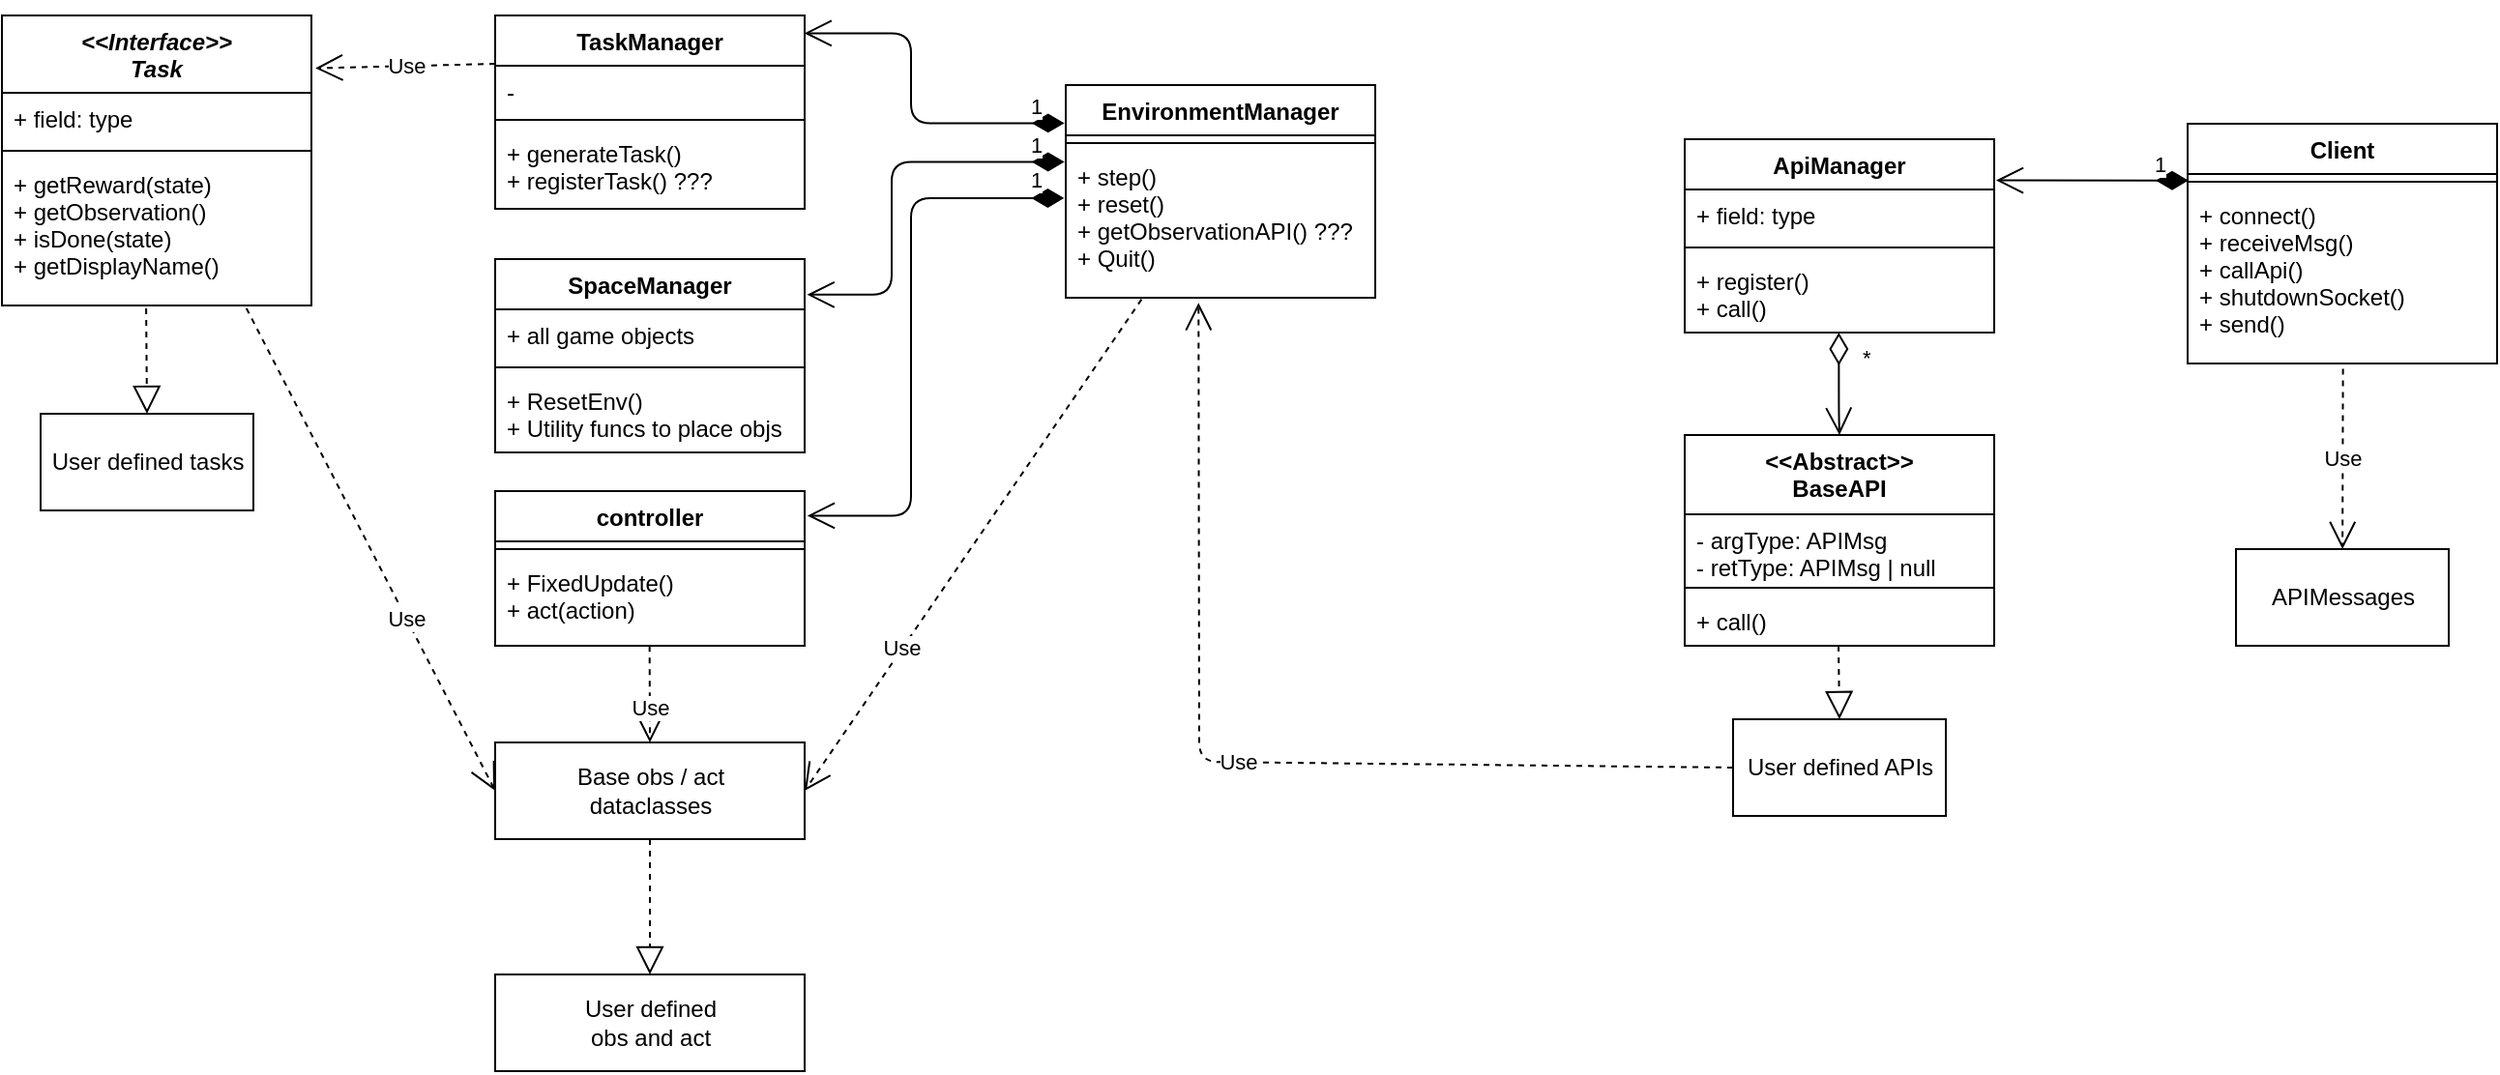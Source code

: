 <mxfile>
    <diagram id="Kad9UA3KYufTcBPw6T0t" name="Page-1">
        <mxGraphModel dx="733" dy="410" grid="1" gridSize="10" guides="1" tooltips="1" connect="1" arrows="1" fold="1" page="1" pageScale="1" pageWidth="850" pageHeight="1100" math="0" shadow="0">
            <root>
                <mxCell id="0"/>
                <mxCell id="1" parent="0"/>
                <mxCell id="2" value="EnvironmentManager" style="swimlane;fontStyle=1;align=center;verticalAlign=top;childLayout=stackLayout;horizontal=1;startSize=26;horizontalStack=0;resizeParent=1;resizeParentMax=0;resizeLast=0;collapsible=1;marginBottom=0;" parent="1" vertex="1">
                    <mxGeometry x="640" y="180" width="160" height="110" as="geometry"/>
                </mxCell>
                <mxCell id="4" value="" style="line;strokeWidth=1;fillColor=none;align=left;verticalAlign=middle;spacingTop=-1;spacingLeft=3;spacingRight=3;rotatable=0;labelPosition=right;points=[];portConstraint=eastwest;strokeColor=inherit;" parent="2" vertex="1">
                    <mxGeometry y="26" width="160" height="8" as="geometry"/>
                </mxCell>
                <mxCell id="5" value="+ step()&#10;+ reset()&#10;+ getObservationAPI() ???&#10;+ Quit()" style="text;strokeColor=none;fillColor=none;align=left;verticalAlign=top;spacingLeft=4;spacingRight=4;overflow=hidden;rotatable=0;points=[[0,0.5],[1,0.5]];portConstraint=eastwest;" parent="2" vertex="1">
                    <mxGeometry y="34" width="160" height="76" as="geometry"/>
                </mxCell>
                <mxCell id="12" value="1" style="endArrow=open;html=1;endSize=12;startArrow=diamondThin;startSize=14;startFill=1;edgeStyle=orthogonalEdgeStyle;align=left;verticalAlign=bottom;exitX=-0.004;exitY=0.075;exitDx=0;exitDy=0;exitPerimeter=0;entryX=1.008;entryY=0.184;entryDx=0;entryDy=0;entryPerimeter=0;" parent="1" source="5" target="7" edge="1">
                    <mxGeometry x="-0.808" relative="1" as="geometry">
                        <mxPoint x="300" y="320" as="sourcePoint"/>
                        <mxPoint x="460" y="320" as="targetPoint"/>
                        <mxPoint as="offset"/>
                        <Array as="points">
                            <mxPoint x="550" y="220"/>
                            <mxPoint x="550" y="288"/>
                        </Array>
                    </mxGeometry>
                </mxCell>
                <mxCell id="17" value="1" style="endArrow=open;html=1;endSize=12;startArrow=diamondThin;startSize=14;startFill=1;edgeStyle=orthogonalEdgeStyle;align=left;verticalAlign=bottom;entryX=0.999;entryY=0.092;entryDx=0;entryDy=0;entryPerimeter=0;exitX=-0.004;exitY=0.179;exitDx=0;exitDy=0;exitPerimeter=0;" parent="1" target="13" edge="1" source="2">
                    <mxGeometry x="-0.786" relative="1" as="geometry">
                        <mxPoint x="610" y="250" as="sourcePoint"/>
                        <mxPoint x="440" y="379" as="targetPoint"/>
                        <mxPoint as="offset"/>
                        <Array as="points">
                            <mxPoint x="560" y="200"/>
                            <mxPoint x="560" y="153"/>
                        </Array>
                    </mxGeometry>
                </mxCell>
                <mxCell id="18" value="controller" style="swimlane;fontStyle=1;align=center;verticalAlign=top;childLayout=stackLayout;horizontal=1;startSize=26;horizontalStack=0;resizeParent=1;resizeParentMax=0;resizeLast=0;collapsible=1;marginBottom=0;" parent="1" vertex="1">
                    <mxGeometry x="345" y="390" width="160" height="80" as="geometry"/>
                </mxCell>
                <mxCell id="20" value="" style="line;strokeWidth=1;fillColor=none;align=left;verticalAlign=middle;spacingTop=-1;spacingLeft=3;spacingRight=3;rotatable=0;labelPosition=right;points=[];portConstraint=eastwest;strokeColor=inherit;" parent="18" vertex="1">
                    <mxGeometry y="26" width="160" height="8" as="geometry"/>
                </mxCell>
                <mxCell id="21" value="+ FixedUpdate()&#10;+ act(action)" style="text;strokeColor=none;fillColor=none;align=left;verticalAlign=top;spacingLeft=4;spacingRight=4;overflow=hidden;rotatable=0;points=[[0,0.5],[1,0.5]];portConstraint=eastwest;" parent="18" vertex="1">
                    <mxGeometry y="34" width="160" height="46" as="geometry"/>
                </mxCell>
                <mxCell id="22" value="1" style="endArrow=open;html=1;endSize=12;startArrow=diamondThin;startSize=14;startFill=1;edgeStyle=orthogonalEdgeStyle;align=left;verticalAlign=bottom;exitX=-0.005;exitY=0.322;exitDx=0;exitDy=0;exitPerimeter=0;entryX=1.009;entryY=0.159;entryDx=0;entryDy=0;entryPerimeter=0;" parent="1" source="5" target="18" edge="1">
                    <mxGeometry x="-0.871" relative="1" as="geometry">
                        <mxPoint x="261.12" y="255.534" as="sourcePoint"/>
                        <mxPoint x="560" y="510" as="targetPoint"/>
                        <mxPoint as="offset"/>
                        <Array as="points">
                            <mxPoint x="560" y="238"/>
                            <mxPoint x="560" y="403"/>
                        </Array>
                    </mxGeometry>
                </mxCell>
                <mxCell id="23" value="Client" style="swimlane;fontStyle=1;align=center;verticalAlign=top;childLayout=stackLayout;horizontal=1;startSize=26;horizontalStack=0;resizeParent=1;resizeParentMax=0;resizeLast=0;collapsible=1;marginBottom=0;" parent="1" vertex="1">
                    <mxGeometry x="1220" y="200" width="160" height="124" as="geometry"/>
                </mxCell>
                <mxCell id="25" value="" style="line;strokeWidth=1;fillColor=none;align=left;verticalAlign=middle;spacingTop=-1;spacingLeft=3;spacingRight=3;rotatable=0;labelPosition=right;points=[];portConstraint=eastwest;strokeColor=inherit;" parent="23" vertex="1">
                    <mxGeometry y="26" width="160" height="8" as="geometry"/>
                </mxCell>
                <mxCell id="26" value="+ connect()&#10;+ receiveMsg()&#10;+ callApi()&#10;+ shutdownSocket()&#10;+ send()" style="text;strokeColor=none;fillColor=none;align=left;verticalAlign=top;spacingLeft=4;spacingRight=4;overflow=hidden;rotatable=0;points=[[0,0.5],[1,0.5]];portConstraint=eastwest;" parent="23" vertex="1">
                    <mxGeometry y="34" width="160" height="90" as="geometry"/>
                </mxCell>
                <mxCell id="27" value="ApiManager" style="swimlane;fontStyle=1;align=center;verticalAlign=top;childLayout=stackLayout;horizontal=1;startSize=26;horizontalStack=0;resizeParent=1;resizeParentMax=0;resizeLast=0;collapsible=1;marginBottom=0;" parent="1" vertex="1">
                    <mxGeometry x="960" y="208" width="160" height="100" as="geometry"/>
                </mxCell>
                <mxCell id="28" value="+ field: type" style="text;strokeColor=none;fillColor=none;align=left;verticalAlign=top;spacingLeft=4;spacingRight=4;overflow=hidden;rotatable=0;points=[[0,0.5],[1,0.5]];portConstraint=eastwest;" parent="27" vertex="1">
                    <mxGeometry y="26" width="160" height="26" as="geometry"/>
                </mxCell>
                <mxCell id="29" value="" style="line;strokeWidth=1;fillColor=none;align=left;verticalAlign=middle;spacingTop=-1;spacingLeft=3;spacingRight=3;rotatable=0;labelPosition=right;points=[];portConstraint=eastwest;strokeColor=inherit;" parent="27" vertex="1">
                    <mxGeometry y="52" width="160" height="8" as="geometry"/>
                </mxCell>
                <mxCell id="30" value="+ register()&#10;+ call()" style="text;strokeColor=none;fillColor=none;align=left;verticalAlign=top;spacingLeft=4;spacingRight=4;overflow=hidden;rotatable=0;points=[[0,0.5],[1,0.5]];portConstraint=eastwest;" parent="27" vertex="1">
                    <mxGeometry y="60" width="160" height="40" as="geometry"/>
                </mxCell>
                <mxCell id="32" value="1" style="endArrow=open;html=1;endSize=12;startArrow=diamondThin;startSize=14;startFill=1;edgeStyle=orthogonalEdgeStyle;align=left;verticalAlign=bottom;entryX=1.006;entryY=0.213;entryDx=0;entryDy=0;entryPerimeter=0;exitX=0.003;exitY=0.416;exitDx=0;exitDy=0;exitPerimeter=0;" parent="1" source="25" target="27" edge="1">
                    <mxGeometry x="-0.612" y="1" relative="1" as="geometry">
                        <mxPoint x="1210" y="228" as="sourcePoint"/>
                        <mxPoint x="1070" y="228" as="targetPoint"/>
                        <mxPoint as="offset"/>
                    </mxGeometry>
                </mxCell>
                <mxCell id="33" value="APIMessages" style="html=1;" parent="1" vertex="1">
                    <mxGeometry x="1245" y="420" width="110" height="50" as="geometry"/>
                </mxCell>
                <mxCell id="34" value="Use" style="endArrow=open;endSize=12;dashed=1;html=1;exitX=0.502;exitY=1.031;exitDx=0;exitDy=0;exitPerimeter=0;" parent="1" source="26" target="33" edge="1">
                    <mxGeometry width="160" relative="1" as="geometry">
                        <mxPoint x="970" y="378" as="sourcePoint"/>
                        <mxPoint x="1130" y="378" as="targetPoint"/>
                    </mxGeometry>
                </mxCell>
                <mxCell id="36" value="&lt;&lt;Interface&gt;&gt;&#10;Task" style="swimlane;fontStyle=3;align=center;verticalAlign=top;childLayout=stackLayout;horizontal=1;startSize=40;horizontalStack=0;resizeParent=1;resizeParentMax=0;resizeLast=0;collapsible=1;marginBottom=0;" vertex="1" parent="1">
                    <mxGeometry x="90" y="144" width="160" height="150" as="geometry">
                        <mxRectangle x="160" y="350" width="120" height="40" as="alternateBounds"/>
                    </mxGeometry>
                </mxCell>
                <mxCell id="37" value="+ field: type" style="text;strokeColor=none;fillColor=none;align=left;verticalAlign=top;spacingLeft=4;spacingRight=4;overflow=hidden;rotatable=0;points=[[0,0.5],[1,0.5]];portConstraint=eastwest;" vertex="1" parent="36">
                    <mxGeometry y="40" width="160" height="26" as="geometry"/>
                </mxCell>
                <mxCell id="38" value="" style="line;strokeWidth=1;fillColor=none;align=left;verticalAlign=middle;spacingTop=-1;spacingLeft=3;spacingRight=3;rotatable=0;labelPosition=right;points=[];portConstraint=eastwest;strokeColor=inherit;" vertex="1" parent="36">
                    <mxGeometry y="66" width="160" height="8" as="geometry"/>
                </mxCell>
                <mxCell id="39" value="+ getReward(state)&#10;+ getObservation()&#10;+ isDone(state)&#10;+ getDisplayName()" style="text;strokeColor=none;fillColor=none;align=left;verticalAlign=top;spacingLeft=4;spacingRight=4;overflow=hidden;rotatable=0;points=[[0,0.5],[1,0.5]];portConstraint=eastwest;" vertex="1" parent="36">
                    <mxGeometry y="74" width="160" height="76" as="geometry"/>
                </mxCell>
                <mxCell id="41" value="" style="endArrow=block;dashed=1;endFill=0;endSize=12;html=1;exitX=0.466;exitY=1.019;exitDx=0;exitDy=0;exitPerimeter=0;entryX=0.5;entryY=0;entryDx=0;entryDy=0;" edge="1" parent="1" source="39" target="42">
                    <mxGeometry width="160" relative="1" as="geometry">
                        <mxPoint x="120" y="510" as="sourcePoint"/>
                        <mxPoint x="175" y="520" as="targetPoint"/>
                    </mxGeometry>
                </mxCell>
                <mxCell id="42" value="User defined tasks" style="html=1;" vertex="1" parent="1">
                    <mxGeometry x="110" y="350" width="110" height="50" as="geometry"/>
                </mxCell>
                <mxCell id="44" value="Use" style="endArrow=open;endSize=12;dashed=1;html=1;exitX=0;exitY=0.25;exitDx=0;exitDy=0;entryX=1.013;entryY=0.182;entryDx=0;entryDy=0;entryPerimeter=0;" edge="1" parent="1" source="13" target="36">
                    <mxGeometry width="160" relative="1" as="geometry">
                        <mxPoint x="20" y="530" as="sourcePoint"/>
                        <mxPoint x="180" y="530" as="targetPoint"/>
                    </mxGeometry>
                </mxCell>
                <mxCell id="49" value="Use" style="endArrow=open;endSize=12;dashed=1;html=1;exitX=0.245;exitY=1.011;exitDx=0;exitDy=0;entryX=1;entryY=0.5;entryDx=0;entryDy=0;exitPerimeter=0;" edge="1" parent="1" source="5" target="46">
                    <mxGeometry x="0.422" width="160" relative="1" as="geometry">
                        <mxPoint x="1246" y="337.71" as="sourcePoint"/>
                        <mxPoint x="590" y="-180" as="targetPoint"/>
                        <Array as="points"/>
                        <mxPoint as="offset"/>
                    </mxGeometry>
                </mxCell>
                <mxCell id="46" value="Base obs / act&lt;br&gt;dataclasses" style="html=1;" vertex="1" parent="1">
                    <mxGeometry x="345" y="520" width="160" height="50" as="geometry"/>
                </mxCell>
                <mxCell id="48" value="" style="endArrow=block;dashed=1;endFill=0;endSize=12;html=1;entryX=0.5;entryY=0;entryDx=0;entryDy=0;exitX=0.5;exitY=1;exitDx=0;exitDy=0;" edge="1" parent="1" source="46" target="47">
                    <mxGeometry width="160" relative="1" as="geometry">
                        <mxPoint x="230" y="530" as="sourcePoint"/>
                        <mxPoint x="365" y="530" as="targetPoint"/>
                    </mxGeometry>
                </mxCell>
                <mxCell id="47" value="User defined&lt;br&gt;obs and act" style="html=1;" vertex="1" parent="1">
                    <mxGeometry x="345" y="640" width="160" height="50" as="geometry"/>
                </mxCell>
                <mxCell id="53" value="Use" style="endArrow=open;endSize=12;dashed=1;html=1;exitX=0.79;exitY=1.019;exitDx=0;exitDy=0;entryX=0;entryY=0.5;entryDx=0;entryDy=0;exitPerimeter=0;" edge="1" parent="1" source="39" target="46">
                    <mxGeometry x="0.289" width="160" relative="1" as="geometry">
                        <mxPoint x="435" y="130" as="sourcePoint"/>
                        <mxPoint x="610" y="-100" as="targetPoint"/>
                        <Array as="points"/>
                        <mxPoint as="offset"/>
                    </mxGeometry>
                </mxCell>
                <mxCell id="54" value="&lt;&lt;Abstract&gt;&gt;&#10;BaseAPI" style="swimlane;fontStyle=1;align=center;verticalAlign=top;childLayout=stackLayout;horizontal=1;startSize=41;horizontalStack=0;resizeParent=1;resizeParentMax=0;resizeLast=0;collapsible=1;marginBottom=0;" vertex="1" parent="1">
                    <mxGeometry x="960" y="361" width="160" height="109" as="geometry"/>
                </mxCell>
                <mxCell id="55" value="- argType: APIMsg&#10;- retType: APIMsg | null" style="text;strokeColor=none;fillColor=none;align=left;verticalAlign=top;spacingLeft=4;spacingRight=4;overflow=hidden;rotatable=0;points=[[0,0.5],[1,0.5]];portConstraint=eastwest;" vertex="1" parent="54">
                    <mxGeometry y="41" width="160" height="34" as="geometry"/>
                </mxCell>
                <mxCell id="56" value="" style="line;strokeWidth=1;fillColor=none;align=left;verticalAlign=middle;spacingTop=-1;spacingLeft=3;spacingRight=3;rotatable=0;labelPosition=right;points=[];portConstraint=eastwest;strokeColor=inherit;" vertex="1" parent="54">
                    <mxGeometry y="75" width="160" height="8" as="geometry"/>
                </mxCell>
                <mxCell id="57" value="+ call()" style="text;strokeColor=none;fillColor=none;align=left;verticalAlign=top;spacingLeft=4;spacingRight=4;overflow=hidden;rotatable=0;points=[[0,0.5],[1,0.5]];portConstraint=eastwest;" vertex="1" parent="54">
                    <mxGeometry y="83" width="160" height="26" as="geometry"/>
                </mxCell>
                <mxCell id="58" value="" style="endArrow=block;dashed=1;endFill=0;endSize=12;html=1;exitX=0.497;exitY=1;exitDx=0;exitDy=0;exitPerimeter=0;entryX=0.5;entryY=0;entryDx=0;entryDy=0;" edge="1" parent="1" source="57" target="59">
                    <mxGeometry width="160" relative="1" as="geometry">
                        <mxPoint x="910" y="530" as="sourcePoint"/>
                        <mxPoint x="1020" y="480" as="targetPoint"/>
                    </mxGeometry>
                </mxCell>
                <mxCell id="59" value="User defined APIs" style="html=1;" vertex="1" parent="1">
                    <mxGeometry x="985" y="508" width="110" height="50" as="geometry"/>
                </mxCell>
                <mxCell id="62" value="*" style="endArrow=open;html=1;endSize=12;startArrow=diamondThin;startSize=14;startFill=0;edgeStyle=orthogonalEdgeStyle;align=left;verticalAlign=bottom;entryX=0.5;entryY=0;entryDx=0;entryDy=0;exitX=0.498;exitY=1;exitDx=0;exitDy=0;exitPerimeter=0;" edge="1" parent="1" source="30" target="54">
                    <mxGeometry x="-0.17" y="10" relative="1" as="geometry">
                        <mxPoint x="1080" y="350" as="sourcePoint"/>
                        <mxPoint x="820" y="260" as="targetPoint"/>
                        <Array as="points">
                            <mxPoint x="1040" y="350"/>
                            <mxPoint x="1040" y="361"/>
                        </Array>
                        <mxPoint as="offset"/>
                    </mxGeometry>
                </mxCell>
                <mxCell id="63" value="Use" style="endArrow=open;endSize=12;dashed=1;html=1;exitX=0;exitY=0.5;exitDx=0;exitDy=0;entryX=0.429;entryY=1.035;entryDx=0;entryDy=0;entryPerimeter=0;" edge="1" parent="1" source="59" target="5">
                    <mxGeometry width="160" relative="1" as="geometry">
                        <mxPoint x="1330.32" y="316.79" as="sourcePoint"/>
                        <mxPoint x="1330.051" y="448" as="targetPoint"/>
                        <Array as="points">
                            <mxPoint x="709" y="530"/>
                        </Array>
                    </mxGeometry>
                </mxCell>
                <mxCell id="7" value="SpaceManager" style="swimlane;fontStyle=1;align=center;verticalAlign=top;childLayout=stackLayout;horizontal=1;startSize=26;horizontalStack=0;resizeParent=1;resizeParentMax=0;resizeLast=0;collapsible=1;marginBottom=0;" parent="1" vertex="1">
                    <mxGeometry x="345" y="270" width="160" height="100" as="geometry"/>
                </mxCell>
                <mxCell id="8" value="+ all game objects" style="text;strokeColor=none;fillColor=none;align=left;verticalAlign=top;spacingLeft=4;spacingRight=4;overflow=hidden;rotatable=0;points=[[0,0.5],[1,0.5]];portConstraint=eastwest;" parent="7" vertex="1">
                    <mxGeometry y="26" width="160" height="26" as="geometry"/>
                </mxCell>
                <mxCell id="9" value="" style="line;strokeWidth=1;fillColor=none;align=left;verticalAlign=middle;spacingTop=-1;spacingLeft=3;spacingRight=3;rotatable=0;labelPosition=right;points=[];portConstraint=eastwest;strokeColor=inherit;" parent="7" vertex="1">
                    <mxGeometry y="52" width="160" height="8" as="geometry"/>
                </mxCell>
                <mxCell id="10" value="+ ResetEnv()&#10;+ Utility funcs to place objs" style="text;strokeColor=none;fillColor=none;align=left;verticalAlign=top;spacingLeft=4;spacingRight=4;overflow=hidden;rotatable=0;points=[[0,0.5],[1,0.5]];portConstraint=eastwest;" parent="7" vertex="1">
                    <mxGeometry y="60" width="160" height="40" as="geometry"/>
                </mxCell>
                <mxCell id="13" value="TaskManager" style="swimlane;fontStyle=1;align=center;verticalAlign=top;childLayout=stackLayout;horizontal=1;startSize=26;horizontalStack=0;resizeParent=1;resizeParentMax=0;resizeLast=0;collapsible=1;marginBottom=0;" parent="1" vertex="1">
                    <mxGeometry x="345" y="144" width="160" height="100" as="geometry"/>
                </mxCell>
                <mxCell id="14" value="-" style="text;strokeColor=none;fillColor=none;align=left;verticalAlign=top;spacingLeft=4;spacingRight=4;overflow=hidden;rotatable=0;points=[[0,0.5],[1,0.5]];portConstraint=eastwest;" parent="13" vertex="1">
                    <mxGeometry y="26" width="160" height="24" as="geometry"/>
                </mxCell>
                <mxCell id="15" value="" style="line;strokeWidth=1;fillColor=none;align=left;verticalAlign=middle;spacingTop=-1;spacingLeft=3;spacingRight=3;rotatable=0;labelPosition=right;points=[];portConstraint=eastwest;strokeColor=inherit;" parent="13" vertex="1">
                    <mxGeometry y="50" width="160" height="8" as="geometry"/>
                </mxCell>
                <mxCell id="16" value="+ generateTask()&#10;+ registerTask() ???" style="text;strokeColor=none;fillColor=none;align=left;verticalAlign=top;spacingLeft=4;spacingRight=4;overflow=hidden;rotatable=0;points=[[0,0.5],[1,0.5]];portConstraint=eastwest;" parent="13" vertex="1">
                    <mxGeometry y="58" width="160" height="42" as="geometry"/>
                </mxCell>
                <mxCell id="66" value="Use" style="endArrow=open;endSize=12;dashed=1;html=1;exitX=0.499;exitY=1.003;exitDx=0;exitDy=0;entryX=0.5;entryY=0;entryDx=0;entryDy=0;exitPerimeter=0;" edge="1" parent="1" source="21" target="46">
                    <mxGeometry x="0.289" width="160" relative="1" as="geometry">
                        <mxPoint x="266.4" y="305.444" as="sourcePoint"/>
                        <mxPoint x="355" y="555" as="targetPoint"/>
                        <Array as="points"/>
                        <mxPoint as="offset"/>
                    </mxGeometry>
                </mxCell>
            </root>
        </mxGraphModel>
    </diagram>
</mxfile>